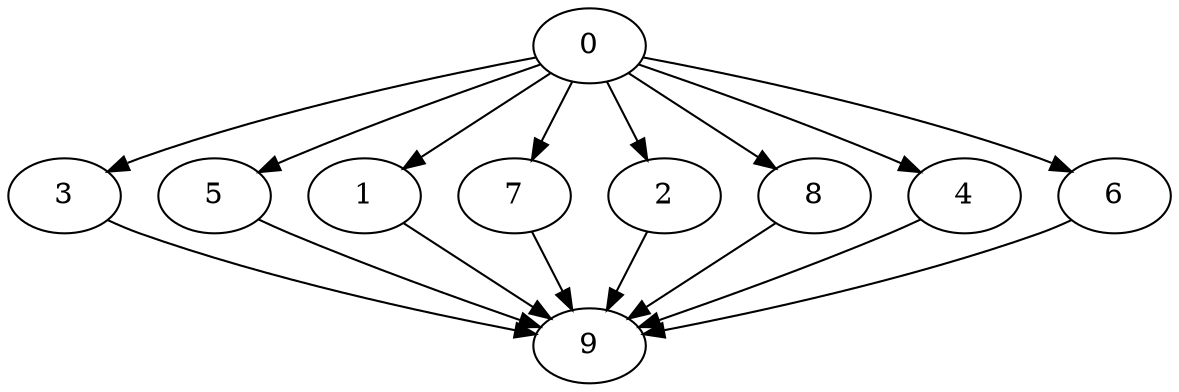 digraph "Fork_Join_Nodes_10_CCR_1.00_WeightType_Random" {
	graph ["Duplicate states"=0,
		GraphType=F_J,
		"Max states in OPEN"=0,
		Modes="120000ms; topo-ordered tasks, ; Pruning: task equivalence, fixed order ready list, ; F-value: ; Optimisation: best schedule length (\
SL) optimisation on equal, ",
		NumberOfTasks=10,
		"Pruned using list schedule length"=512,
		"States removed from OPEN"=0,
		TargetSystem="Homogeneous-6",
		"Time to schedule (ms)"=138,
		"Total idle time"=61,
		"Total schedule length"=41,
		"Total sequential time"=107,
		"Total states created"=618
	];
	0	["Finish time"=5,
		Processor=0,
		"Start time"=0,
		Weight=5];
	3	["Finish time"=24,
		Processor=0,
		"Start time"=5,
		Weight=19];
	0 -> 3	[Weight=10];
	5	["Finish time"=30,
		Processor=1,
		"Start time"=13,
		Weight=17];
	0 -> 5	[Weight=8];
	1	["Finish time"=25,
		Processor=2,
		"Start time"=13,
		Weight=12];
	0 -> 1	[Weight=8];
	7	["Finish time"=26,
		Processor=3,
		"Start time"=12,
		Weight=14];
	0 -> 7	[Weight=7];
	2	["Finish time"=23,
		Processor=4,
		"Start time"=9,
		Weight=14];
	0 -> 2	[Weight=4];
	8	["Finish time"=17,
		Processor=5,
		"Start time"=10,
		Weight=7];
	0 -> 8	[Weight=5];
	4	["Finish time"=22,
		Processor=5,
		"Start time"=17,
		Weight=5];
	0 -> 4	[Weight=9];
	6	["Finish time"=29,
		Processor=5,
		"Start time"=22,
		Weight=7];
	0 -> 6	[Weight=6];
	9	["Finish time"=41,
		Processor=1,
		"Start time"=34,
		Weight=7];
	3 -> 9	[Weight=7];
	5 -> 9	[Weight=9];
	1 -> 9	[Weight=9];
	7 -> 9	[Weight=7];
	2 -> 9	[Weight=2];
	8 -> 9	[Weight=9];
	4 -> 9	[Weight=5];
	6 -> 9	[Weight=2];
}
